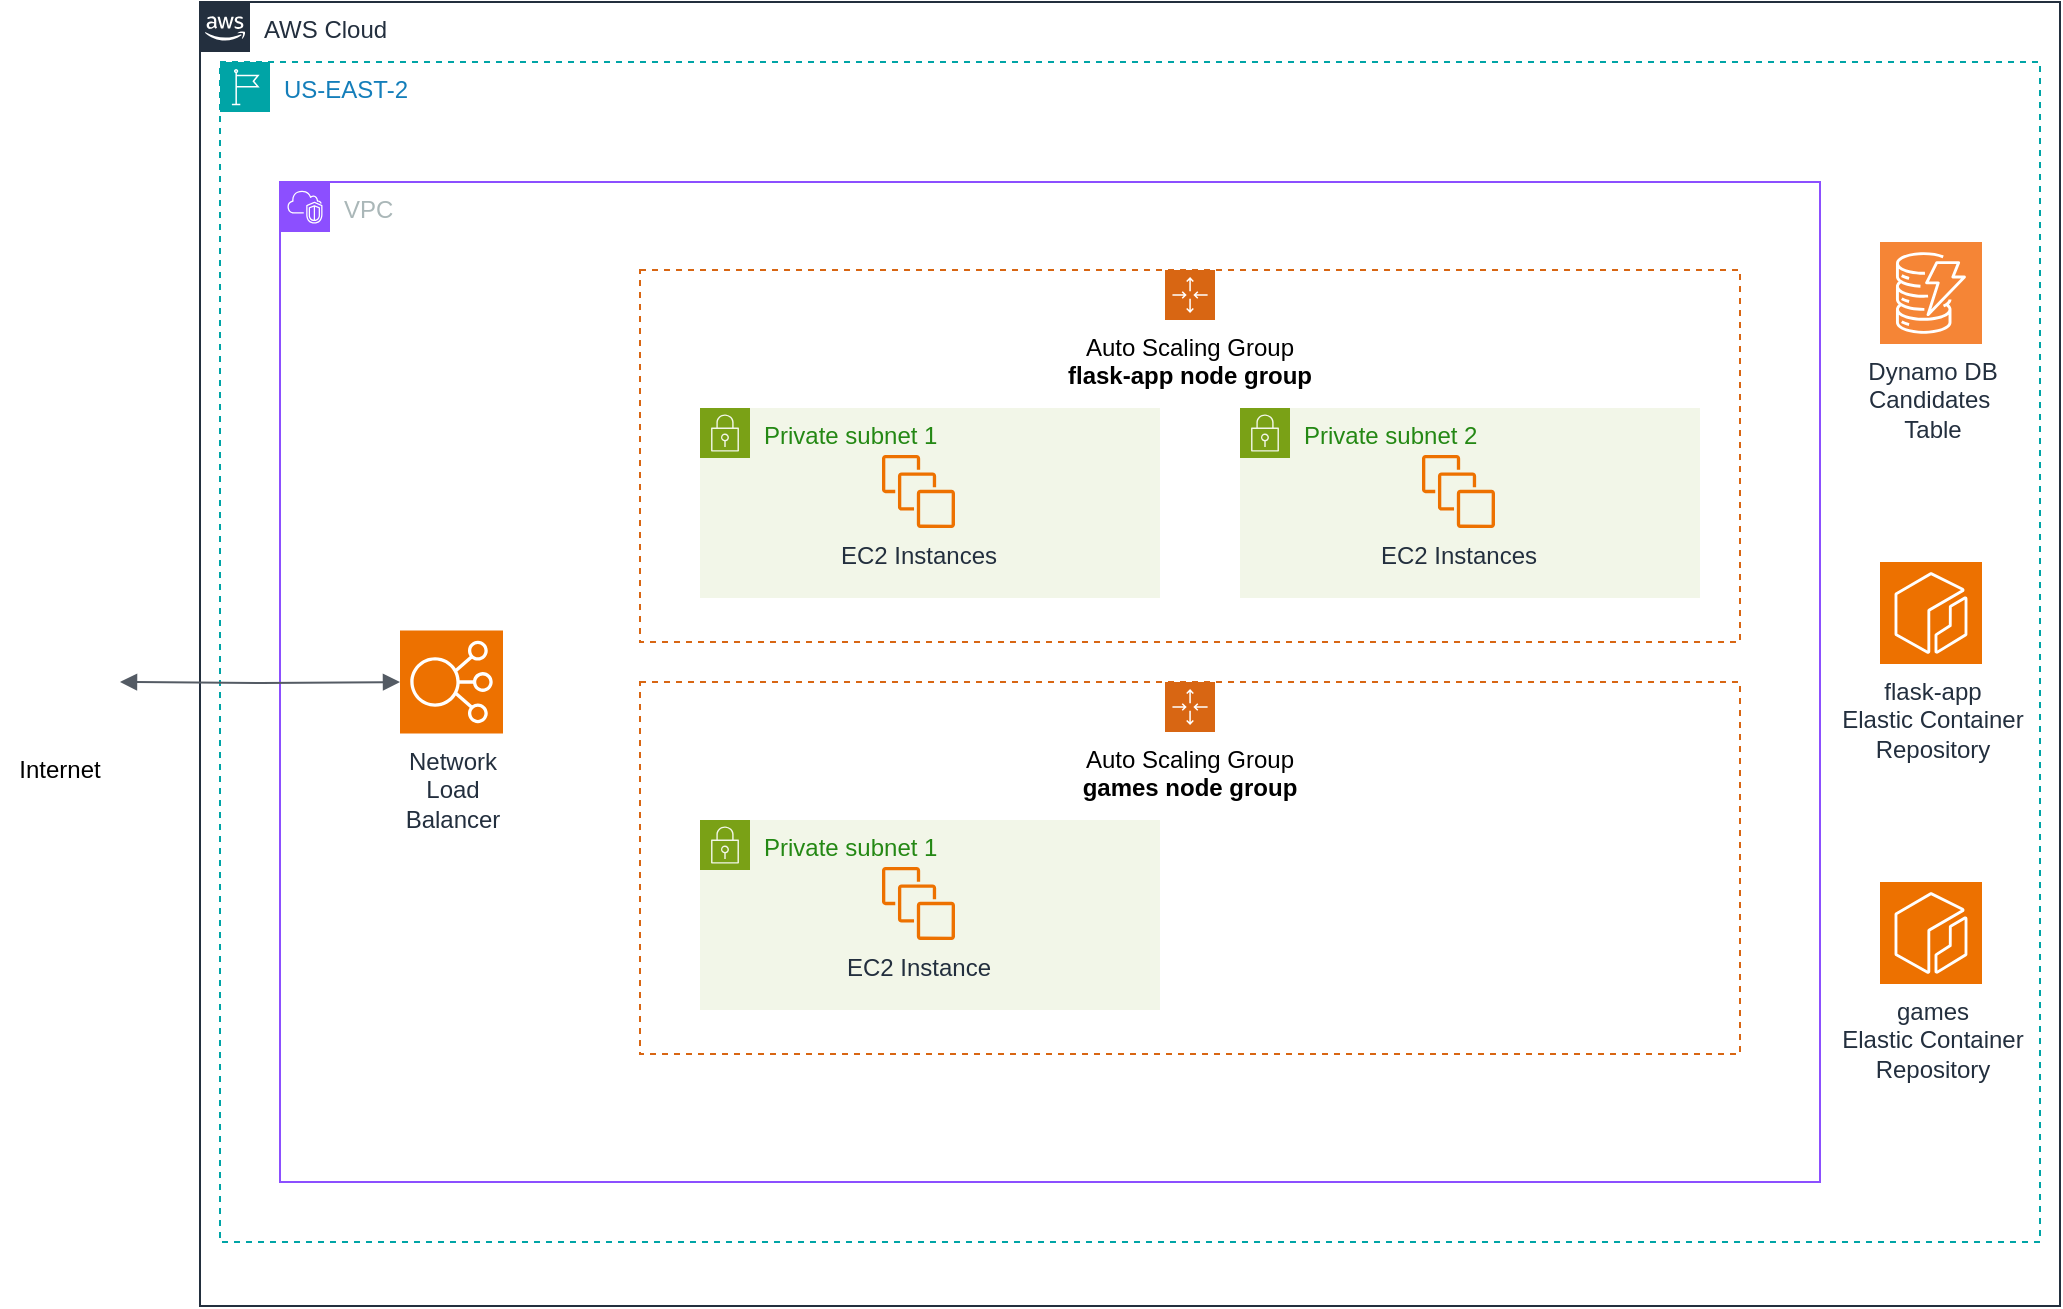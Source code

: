 <mxfile version="26.2.7">
  <diagram id="Ht1M8jgEwFfnCIfOTk4-" name="Page-1">
    <mxGraphModel grid="1" page="1" gridSize="10" guides="1" tooltips="1" connect="1" arrows="1" fold="1" pageScale="1" pageWidth="1169" pageHeight="827" math="0" shadow="0">
      <root>
        <mxCell id="0" />
        <mxCell id="1" parent="0" />
        <mxCell id="UEzPUAAOIrF-is8g5C7q-74" value="AWS Cloud" style="points=[[0,0],[0.25,0],[0.5,0],[0.75,0],[1,0],[1,0.25],[1,0.5],[1,0.75],[1,1],[0.75,1],[0.5,1],[0.25,1],[0,1],[0,0.75],[0,0.5],[0,0.25]];outlineConnect=0;gradientColor=none;html=1;whiteSpace=wrap;fontSize=12;fontStyle=0;shape=mxgraph.aws4.group;grIcon=mxgraph.aws4.group_aws_cloud_alt;strokeColor=#232F3E;fillColor=none;verticalAlign=top;align=left;spacingLeft=30;fontColor=#232F3E;dashed=0;labelBackgroundColor=#ffffff;container=1;pointerEvents=0;collapsible=0;recursiveResize=0;" vertex="1" parent="1">
          <mxGeometry x="150" y="90" width="930" height="652" as="geometry" />
        </mxCell>
        <mxCell id="2To4Lg_6mNJgqHkVp9uK-2" value="US-EAST-2" style="points=[[0,0],[0.25,0],[0.5,0],[0.75,0],[1,0],[1,0.25],[1,0.5],[1,0.75],[1,1],[0.75,1],[0.5,1],[0.25,1],[0,1],[0,0.75],[0,0.5],[0,0.25]];outlineConnect=0;gradientColor=none;html=1;whiteSpace=wrap;fontSize=12;fontStyle=0;container=1;pointerEvents=0;collapsible=0;recursiveResize=0;shape=mxgraph.aws4.group;grIcon=mxgraph.aws4.group_region;strokeColor=#00A4A6;fillColor=none;verticalAlign=top;align=left;spacingLeft=30;fontColor=#147EBA;dashed=1;" vertex="1" parent="UEzPUAAOIrF-is8g5C7q-74">
          <mxGeometry x="10" y="30" width="910" height="590" as="geometry" />
        </mxCell>
        <mxCell id="2To4Lg_6mNJgqHkVp9uK-8" value="VPC" style="points=[[0,0],[0.25,0],[0.5,0],[0.75,0],[1,0],[1,0.25],[1,0.5],[1,0.75],[1,1],[0.75,1],[0.5,1],[0.25,1],[0,1],[0,0.75],[0,0.5],[0,0.25]];outlineConnect=0;gradientColor=none;html=1;whiteSpace=wrap;fontSize=12;fontStyle=0;container=1;pointerEvents=0;collapsible=0;recursiveResize=0;shape=mxgraph.aws4.group;grIcon=mxgraph.aws4.group_vpc2;strokeColor=#8C4FFF;fillColor=none;verticalAlign=top;align=left;spacingLeft=30;fontColor=#AAB7B8;dashed=0;" vertex="1" parent="2To4Lg_6mNJgqHkVp9uK-2">
          <mxGeometry x="30" y="60" width="770" height="500" as="geometry" />
        </mxCell>
        <mxCell id="2To4Lg_6mNJgqHkVp9uK-17" value="Auto Scaling Group&lt;div&gt;&lt;b&gt;flask-app node group&lt;/b&gt;&lt;/div&gt;" style="points=[[0,0],[0.25,0],[0.5,0],[0.75,0],[1,0],[1,0.25],[1,0.5],[1,0.75],[1,1],[0.75,1],[0.5,1],[0.25,1],[0,1],[0,0.75],[0,0.5],[0,0.25]];outlineConnect=0;gradientColor=none;html=1;whiteSpace=wrap;fontSize=12;fontStyle=0;container=1;pointerEvents=0;collapsible=0;recursiveResize=0;shape=mxgraph.aws4.groupCenter;grIcon=mxgraph.aws4.group_auto_scaling_group;grStroke=1;strokeColor=#D86613;fillColor=none;verticalAlign=top;align=center;fontColor=light-dark(#000000, #d8762e);dashed=1;spacingTop=25;" vertex="1" parent="2To4Lg_6mNJgqHkVp9uK-8">
          <mxGeometry x="180" y="44" width="550" height="186" as="geometry" />
        </mxCell>
        <mxCell id="2To4Lg_6mNJgqHkVp9uK-24" value="Private subnet 1" style="points=[[0,0],[0.25,0],[0.5,0],[0.75,0],[1,0],[1,0.25],[1,0.5],[1,0.75],[1,1],[0.75,1],[0.5,1],[0.25,1],[0,1],[0,0.75],[0,0.5],[0,0.25]];outlineConnect=0;gradientColor=none;html=1;whiteSpace=wrap;fontSize=12;fontStyle=0;container=1;pointerEvents=0;collapsible=0;recursiveResize=0;shape=mxgraph.aws4.group;grIcon=mxgraph.aws4.group_security_group;grStroke=0;strokeColor=#7AA116;fillColor=#F2F6E8;verticalAlign=top;align=left;spacingLeft=30;fontColor=#248814;dashed=0;" vertex="1" parent="2To4Lg_6mNJgqHkVp9uK-17">
          <mxGeometry x="30" y="69" width="230" height="95" as="geometry" />
        </mxCell>
        <mxCell id="2To4Lg_6mNJgqHkVp9uK-25" value="EC2 Instances" style="sketch=0;outlineConnect=0;fontColor=#232F3E;gradientColor=none;fillColor=#ED7100;strokeColor=none;dashed=0;verticalLabelPosition=bottom;verticalAlign=top;align=center;html=1;fontSize=12;fontStyle=0;aspect=fixed;pointerEvents=1;shape=mxgraph.aws4.instances;" vertex="1" parent="2To4Lg_6mNJgqHkVp9uK-24">
          <mxGeometry x="91" y="23.5" width="36.5" height="36.5" as="geometry" />
        </mxCell>
        <mxCell id="feFEdZf14zoCh4c2XW3o-6" value="Private subnet 2" style="points=[[0,0],[0.25,0],[0.5,0],[0.75,0],[1,0],[1,0.25],[1,0.5],[1,0.75],[1,1],[0.75,1],[0.5,1],[0.25,1],[0,1],[0,0.75],[0,0.5],[0,0.25]];outlineConnect=0;gradientColor=none;html=1;whiteSpace=wrap;fontSize=12;fontStyle=0;container=1;pointerEvents=0;collapsible=0;recursiveResize=0;shape=mxgraph.aws4.group;grIcon=mxgraph.aws4.group_security_group;grStroke=0;strokeColor=#7AA116;fillColor=#F2F6E8;verticalAlign=top;align=left;spacingLeft=30;fontColor=#248814;dashed=0;" vertex="1" parent="2To4Lg_6mNJgqHkVp9uK-17">
          <mxGeometry x="300" y="69" width="230" height="95" as="geometry" />
        </mxCell>
        <mxCell id="feFEdZf14zoCh4c2XW3o-7" value="EC2 Instances" style="sketch=0;outlineConnect=0;fontColor=#232F3E;gradientColor=none;fillColor=#ED7100;strokeColor=none;dashed=0;verticalLabelPosition=bottom;verticalAlign=top;align=center;html=1;fontSize=12;fontStyle=0;aspect=fixed;pointerEvents=1;shape=mxgraph.aws4.instances;" vertex="1" parent="feFEdZf14zoCh4c2XW3o-6">
          <mxGeometry x="91" y="23.5" width="36.5" height="36.5" as="geometry" />
        </mxCell>
        <mxCell id="2To4Lg_6mNJgqHkVp9uK-32" value="Network&lt;div&gt;Load&lt;/div&gt;&lt;div&gt;Balancer&lt;/div&gt;" style="sketch=0;points=[[0,0,0],[0.25,0,0],[0.5,0,0],[0.75,0,0],[1,0,0],[0,1,0],[0.25,1,0],[0.5,1,0],[0.75,1,0],[1,1,0],[0,0.25,0],[0,0.5,0],[0,0.75,0],[1,0.25,0],[1,0.5,0],[1,0.75,0]];outlineConnect=0;fontColor=#232F3E;fillColor=#ED7100;strokeColor=#ffffff;dashed=0;verticalLabelPosition=bottom;verticalAlign=top;align=center;html=1;fontSize=12;fontStyle=0;aspect=fixed;shape=mxgraph.aws4.resourceIcon;resIcon=mxgraph.aws4.elastic_load_balancing;" vertex="1" parent="2To4Lg_6mNJgqHkVp9uK-8">
          <mxGeometry x="60" y="224.25" width="51.5" height="51.5" as="geometry" />
        </mxCell>
        <mxCell id="feFEdZf14zoCh4c2XW3o-12" value="Auto Scaling Group&lt;div&gt;&lt;b&gt;games node group&lt;/b&gt;&lt;/div&gt;" style="points=[[0,0],[0.25,0],[0.5,0],[0.75,0],[1,0],[1,0.25],[1,0.5],[1,0.75],[1,1],[0.75,1],[0.5,1],[0.25,1],[0,1],[0,0.75],[0,0.5],[0,0.25]];outlineConnect=0;gradientColor=none;html=1;whiteSpace=wrap;fontSize=12;fontStyle=0;container=1;pointerEvents=0;collapsible=0;recursiveResize=0;shape=mxgraph.aws4.groupCenter;grIcon=mxgraph.aws4.group_auto_scaling_group;grStroke=1;strokeColor=#D86613;fillColor=none;verticalAlign=top;align=center;fontColor=light-dark(#000000, #d8762e);dashed=1;spacingTop=25;" vertex="1" parent="2To4Lg_6mNJgqHkVp9uK-8">
          <mxGeometry x="180" y="250" width="550" height="186" as="geometry" />
        </mxCell>
        <mxCell id="feFEdZf14zoCh4c2XW3o-13" value="Private subnet 1" style="points=[[0,0],[0.25,0],[0.5,0],[0.75,0],[1,0],[1,0.25],[1,0.5],[1,0.75],[1,1],[0.75,1],[0.5,1],[0.25,1],[0,1],[0,0.75],[0,0.5],[0,0.25]];outlineConnect=0;gradientColor=none;html=1;whiteSpace=wrap;fontSize=12;fontStyle=0;container=1;pointerEvents=0;collapsible=0;recursiveResize=0;shape=mxgraph.aws4.group;grIcon=mxgraph.aws4.group_security_group;grStroke=0;strokeColor=#7AA116;fillColor=#F2F6E8;verticalAlign=top;align=left;spacingLeft=30;fontColor=#248814;dashed=0;" vertex="1" parent="feFEdZf14zoCh4c2XW3o-12">
          <mxGeometry x="30" y="69" width="230" height="95" as="geometry" />
        </mxCell>
        <mxCell id="feFEdZf14zoCh4c2XW3o-14" value="EC2 Instance" style="sketch=0;outlineConnect=0;fontColor=#232F3E;gradientColor=none;fillColor=#ED7100;strokeColor=none;dashed=0;verticalLabelPosition=bottom;verticalAlign=top;align=center;html=1;fontSize=12;fontStyle=0;aspect=fixed;pointerEvents=1;shape=mxgraph.aws4.instances;" vertex="1" parent="feFEdZf14zoCh4c2XW3o-13">
          <mxGeometry x="91" y="23.5" width="36.5" height="36.5" as="geometry" />
        </mxCell>
        <mxCell id="2To4Lg_6mNJgqHkVp9uK-33" value="Dynamo DB&lt;div&gt;Candidates&amp;nbsp;&lt;/div&gt;&lt;div&gt;Table&lt;/div&gt;" style="sketch=0;points=[[0,0,0],[0.25,0,0],[0.5,0,0],[0.75,0,0],[1,0,0],[0,1,0],[0.25,1,0],[0.5,1,0],[0.75,1,0],[1,1,0],[0,0.25,0],[0,0.5,0],[0,0.75,0],[1,0.25,0],[1,0.5,0],[1,0.75,0]];outlineConnect=0;fontColor=#232F3E;fillColor=light-dark(#f58536, #ff7cff);strokeColor=#ffffff;dashed=0;verticalLabelPosition=bottom;verticalAlign=top;align=center;html=1;fontSize=12;fontStyle=0;aspect=fixed;shape=mxgraph.aws4.resourceIcon;resIcon=mxgraph.aws4.dynamodb;" vertex="1" parent="2To4Lg_6mNJgqHkVp9uK-2">
          <mxGeometry x="830" y="90" width="51" height="51" as="geometry" />
        </mxCell>
        <mxCell id="feFEdZf14zoCh4c2XW3o-25" value="flask-app&lt;div&gt;Elastic Container&lt;/div&gt;&lt;div&gt;Repository&lt;/div&gt;" style="sketch=0;points=[[0,0,0],[0.25,0,0],[0.5,0,0],[0.75,0,0],[1,0,0],[0,1,0],[0.25,1,0],[0.5,1,0],[0.75,1,0],[1,1,0],[0,0.25,0],[0,0.5,0],[0,0.75,0],[1,0.25,0],[1,0.5,0],[1,0.75,0]];outlineConnect=0;fontColor=#232F3E;fillColor=#ED7100;strokeColor=#ffffff;dashed=0;verticalLabelPosition=bottom;verticalAlign=top;align=center;html=1;fontSize=12;fontStyle=0;aspect=fixed;shape=mxgraph.aws4.resourceIcon;resIcon=mxgraph.aws4.ecr;" vertex="1" parent="2To4Lg_6mNJgqHkVp9uK-2">
          <mxGeometry x="830" y="250" width="51" height="51" as="geometry" />
        </mxCell>
        <mxCell id="feFEdZf14zoCh4c2XW3o-26" value="games&lt;div&gt;Elastic Container&lt;/div&gt;&lt;div&gt;Repository&lt;/div&gt;" style="sketch=0;points=[[0,0,0],[0.25,0,0],[0.5,0,0],[0.75,0,0],[1,0,0],[0,1,0],[0.25,1,0],[0.5,1,0],[0.75,1,0],[1,1,0],[0,0.25,0],[0,0.5,0],[0,0.75,0],[1,0.25,0],[1,0.5,0],[1,0.75,0]];outlineConnect=0;fontColor=#232F3E;fillColor=#ED7100;strokeColor=#ffffff;dashed=0;verticalLabelPosition=bottom;verticalAlign=top;align=center;html=1;fontSize=12;fontStyle=0;aspect=fixed;shape=mxgraph.aws4.resourceIcon;resIcon=mxgraph.aws4.ecr;" vertex="1" parent="2To4Lg_6mNJgqHkVp9uK-2">
          <mxGeometry x="830" y="410" width="51" height="51" as="geometry" />
        </mxCell>
        <mxCell id="2To4Lg_6mNJgqHkVp9uK-34" value="Internet&#xa;" style="shape=image;verticalLabelPosition=bottom;labelBackgroundColor=default;verticalAlign=top;aspect=fixed;imageAspect=0;image=https://cdn-icons-png.flaticon.com/512/493/493805.png;" vertex="1" parent="1">
          <mxGeometry x="50" y="400" width="60" height="60" as="geometry" />
        </mxCell>
        <mxCell id="2To4Lg_6mNJgqHkVp9uK-38" value="" style="edgeStyle=orthogonalEdgeStyle;html=1;endArrow=block;elbow=vertical;startArrow=block;startFill=1;endFill=1;strokeColor=#545B64;rounded=0;" edge="1" parent="1" target="2To4Lg_6mNJgqHkVp9uK-32">
          <mxGeometry width="100" relative="1" as="geometry">
            <mxPoint x="110" y="430" as="sourcePoint" />
            <mxPoint x="210" y="430" as="targetPoint" />
          </mxGeometry>
        </mxCell>
        <mxCell id="2To4Lg_6mNJgqHkVp9uK-46" value="" style="edgeStyle=orthogonalEdgeStyle;html=1;endArrow=block;elbow=vertical;startArrow=block;startFill=1;endFill=1;strokeColor=#545B64;rounded=0;" edge="1" parent="1">
          <mxGeometry width="100" relative="1" as="geometry">
            <mxPoint x="630" y="380" as="sourcePoint" />
            <mxPoint x="630" y="380" as="targetPoint" />
          </mxGeometry>
        </mxCell>
      </root>
    </mxGraphModel>
  </diagram>
</mxfile>
